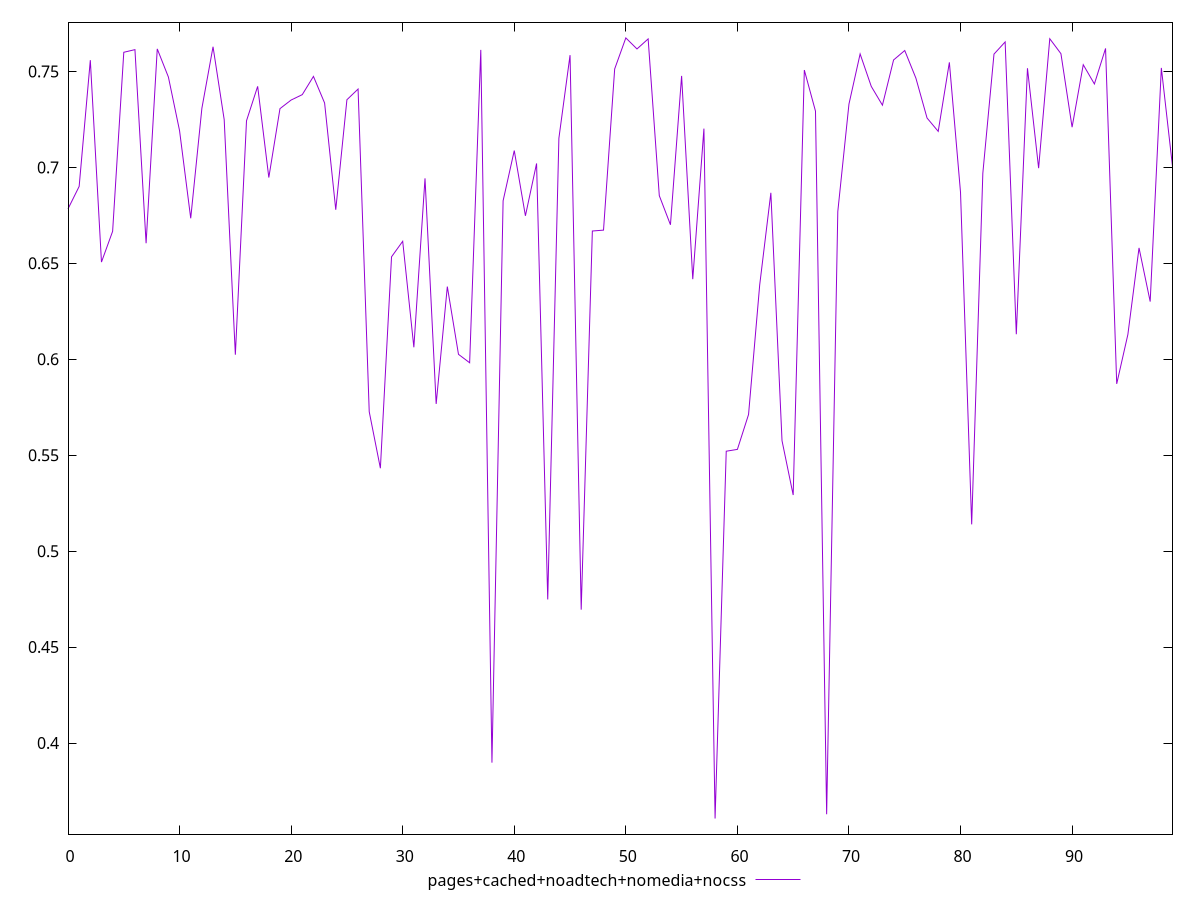 reset

$pagesCachedNoadtechNomediaNocss <<EOF
0 0.6783695386044218
1 0.6900843514813204
2 0.755870667573111
3 0.6506558213388673
4 0.6666878769064196
5 0.7599894394044462
6 0.7613691254551488
7 0.6604739685921045
8 0.7617578097537958
9 0.7470656285652876
10 0.7191002693142546
11 0.6734654196380512
12 0.7307946765973695
13 0.7628627544397465
14 0.7248849787395072
15 0.6023636158367782
16 0.7242957849026456
17 0.7422314161261326
18 0.6947296467998966
19 0.7306218587070527
20 0.7351107774084038
21 0.7379279848093665
22 0.7474143453797353
23 0.7335519978156971
24 0.6779304215914533
25 0.7352640191794749
26 0.7408264033708655
27 0.5726579313668669
28 0.5432204391102652
29 0.653415273631563
30 0.6614905819303505
31 0.6062596318091668
32 0.6942860345804835
33 0.576730181015155
34 0.6378764513836882
35 0.6025774228627507
36 0.5981791515756807
37 0.7612274155778727
38 0.38978541831524155
39 0.6826001017977759
40 0.7087709820131165
41 0.67477018158317
42 0.7020495234150356
43 0.4748464943982084
44 0.7151826046363925
45 0.7584924298202896
46 0.4695184868699364
47 0.6668456744185337
48 0.6673044648983304
49 0.7512986338218985
50 0.7674795466585453
51 0.7617282610781411
52 0.7669598686721103
53 0.6852648486142279
54 0.670095819793096
55 0.7476785701268713
56 0.6417348669039954
57 0.720199976529793
58 0.36066792536539355
59 0.5520864965262635
60 0.5530409270320419
61 0.5712086072700892
62 0.6387687347349763
63 0.686756080708784
64 0.5575687338843727
65 0.529263401998862
66 0.7507264321661465
67 0.7293137081197046
68 0.3629037419664879
69 0.6769987239906589
70 0.7329873153708365
71 0.7591184632946986
72 0.7422058113900093
73 0.7324229477737891
74 0.7559882190184766
75 0.7609077143259749
76 0.7465099320392212
77 0.7257267410535999
78 0.7187705846680573
79 0.754736843639461
80 0.6869749073599202
81 0.5139388660938028
82 0.6969741762341188
83 0.7590413233968235
84 0.7653821217451581
85 0.6130328612134754
86 0.7516691993600922
87 0.699596774207992
88 0.7670478429234179
89 0.7592613595074353
90 0.7209484317376955
91 0.7534991584220507
92 0.7434772076101619
93 0.7620040275401823
94 0.5871934960180192
95 0.6129174693890022
96 0.6580365306484036
97 0.6300606868414625
98 0.7518445308640952
99 0.7005017556486557
EOF

set key outside below
set xrange [0:99]
set yrange [0.3525316929395305:0.7756157790844084]
set trange [0.3525316929395305:0.7756157790844084]
set terminal svg size 640, 500 enhanced background rgb 'white'
set output "report_00013_2021-02-09T12-04-24.940Z/meta/pScore/comparison/line/4_vs_5.svg"

plot $pagesCachedNoadtechNomediaNocss title "pages+cached+noadtech+nomedia+nocss" with line

reset
